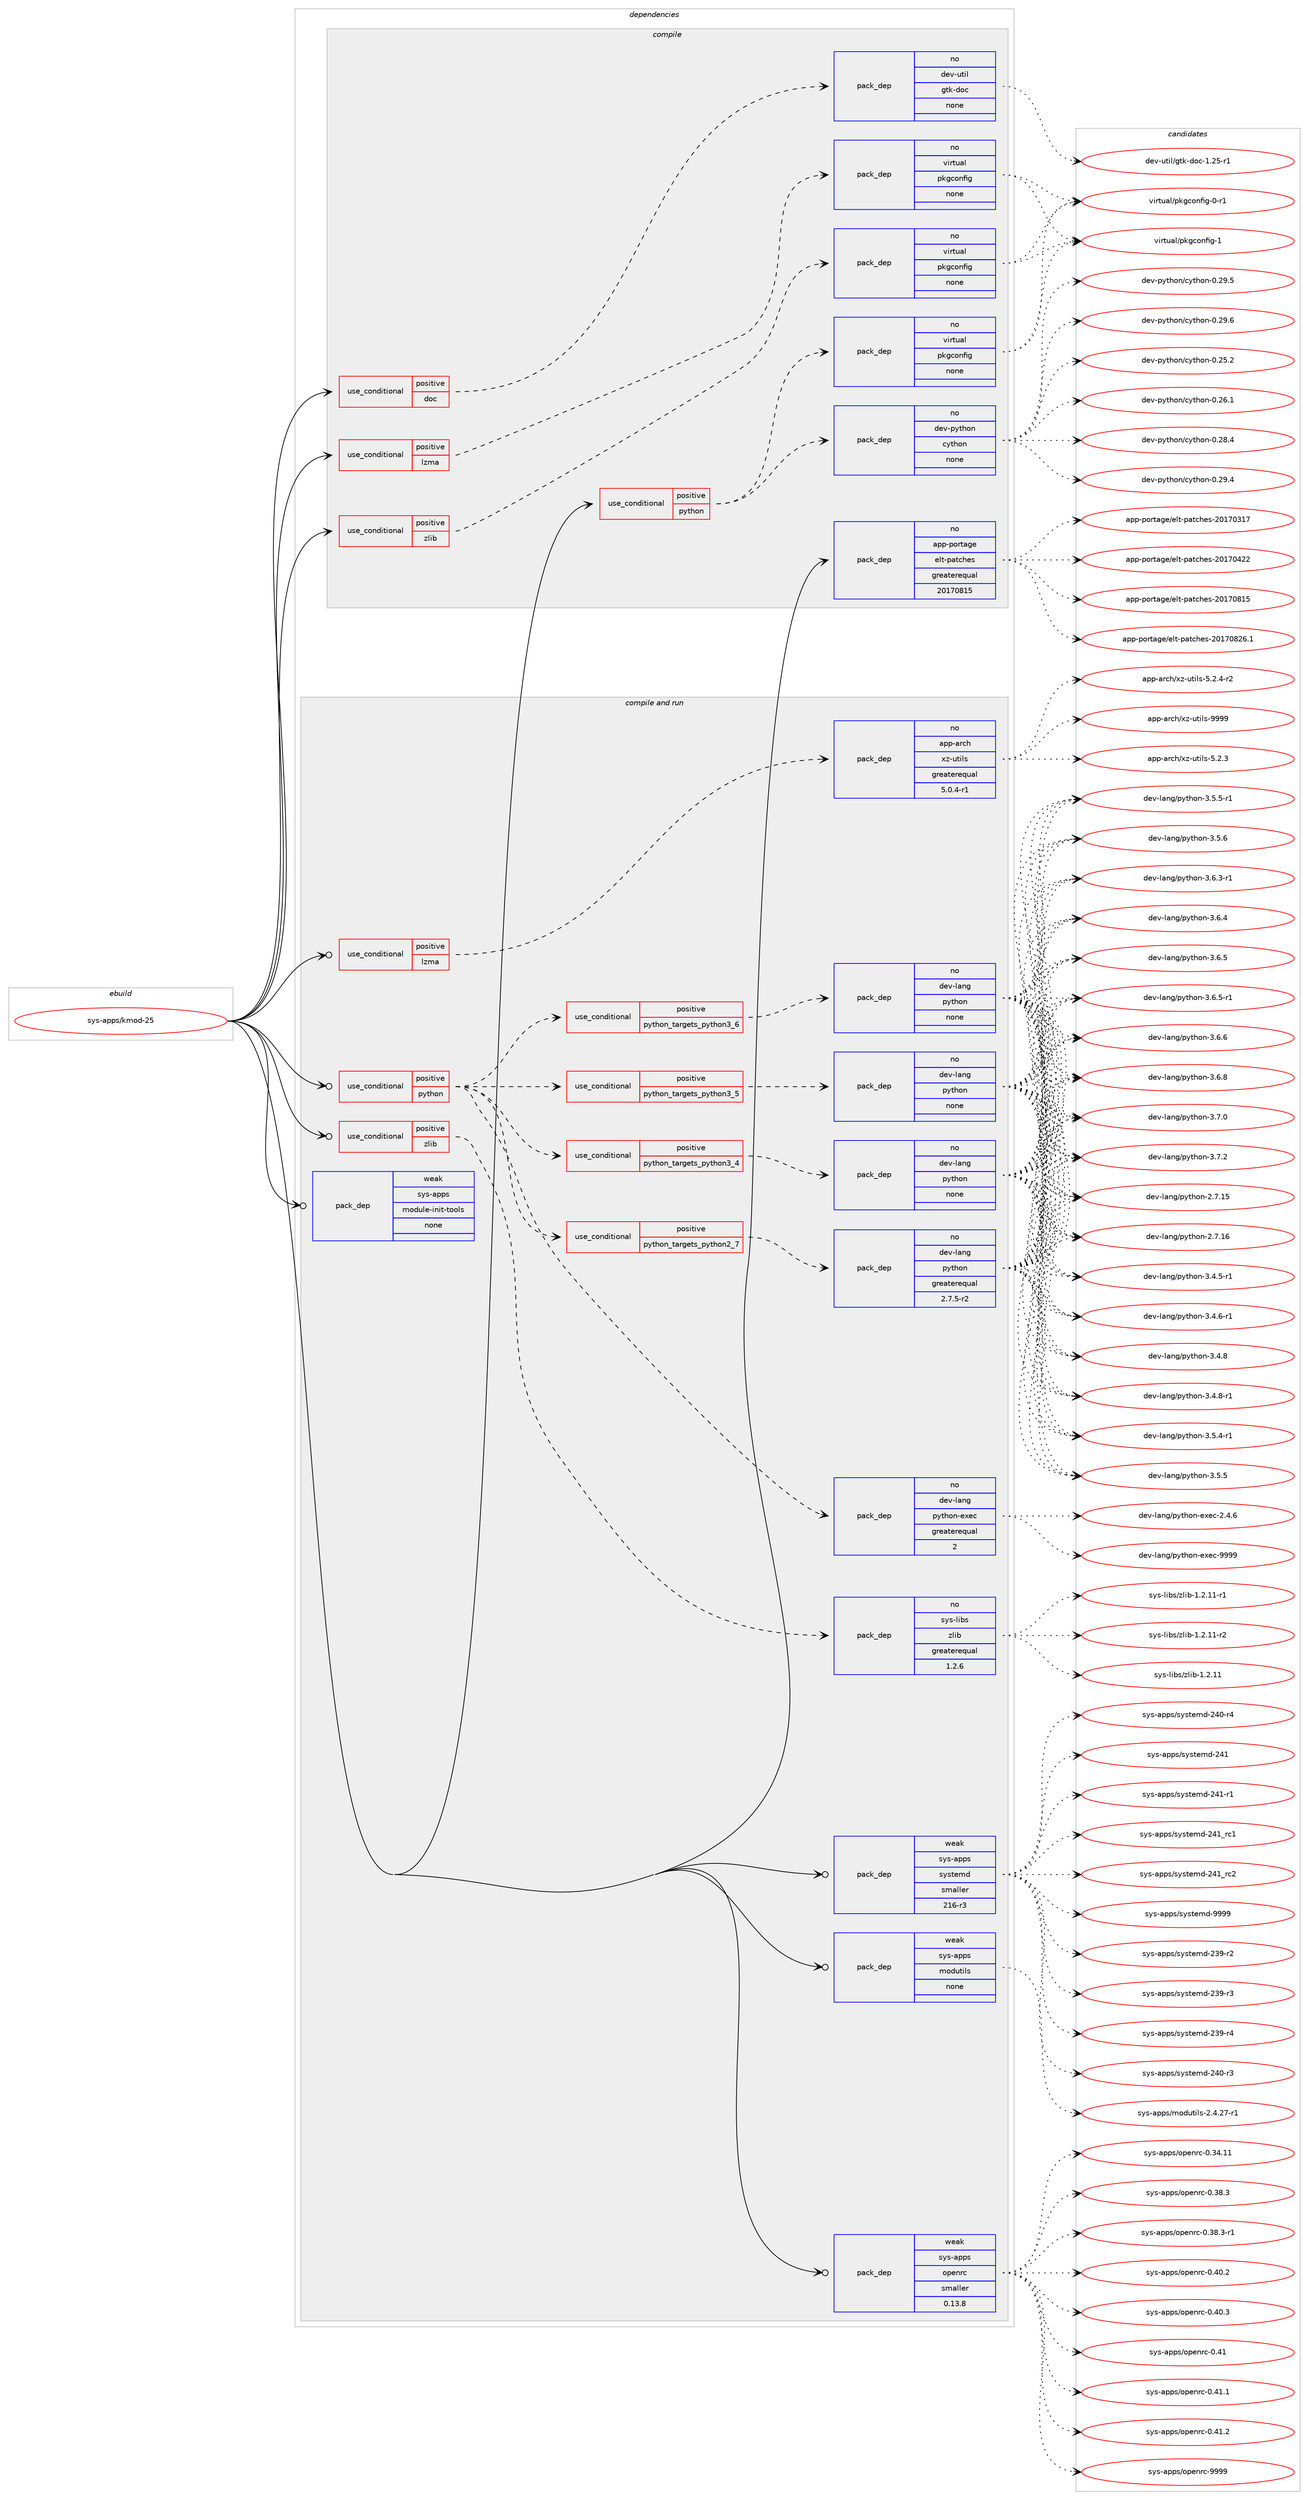 digraph prolog {

# *************
# Graph options
# *************

newrank=true;
concentrate=true;
compound=true;
graph [rankdir=LR,fontname=Helvetica,fontsize=10,ranksep=1.5];#, ranksep=2.5, nodesep=0.2];
edge  [arrowhead=vee];
node  [fontname=Helvetica,fontsize=10];

# **********
# The ebuild
# **********

subgraph cluster_leftcol {
color=gray;
rank=same;
label=<<i>ebuild</i>>;
id [label="sys-apps/kmod-25", color=red, width=4, href="../sys-apps/kmod-25.svg"];
}

# ****************
# The dependencies
# ****************

subgraph cluster_midcol {
color=gray;
label=<<i>dependencies</i>>;
subgraph cluster_compile {
fillcolor="#eeeeee";
style=filled;
label=<<i>compile</i>>;
subgraph cond456394 {
dependency1712089 [label=<<TABLE BORDER="0" CELLBORDER="1" CELLSPACING="0" CELLPADDING="4"><TR><TD ROWSPAN="3" CELLPADDING="10">use_conditional</TD></TR><TR><TD>positive</TD></TR><TR><TD>doc</TD></TR></TABLE>>, shape=none, color=red];
subgraph pack1227702 {
dependency1712090 [label=<<TABLE BORDER="0" CELLBORDER="1" CELLSPACING="0" CELLPADDING="4" WIDTH="220"><TR><TD ROWSPAN="6" CELLPADDING="30">pack_dep</TD></TR><TR><TD WIDTH="110">no</TD></TR><TR><TD>dev-util</TD></TR><TR><TD>gtk-doc</TD></TR><TR><TD>none</TD></TR><TR><TD></TD></TR></TABLE>>, shape=none, color=blue];
}
dependency1712089:e -> dependency1712090:w [weight=20,style="dashed",arrowhead="vee"];
}
id:e -> dependency1712089:w [weight=20,style="solid",arrowhead="vee"];
subgraph cond456395 {
dependency1712091 [label=<<TABLE BORDER="0" CELLBORDER="1" CELLSPACING="0" CELLPADDING="4"><TR><TD ROWSPAN="3" CELLPADDING="10">use_conditional</TD></TR><TR><TD>positive</TD></TR><TR><TD>lzma</TD></TR></TABLE>>, shape=none, color=red];
subgraph pack1227703 {
dependency1712092 [label=<<TABLE BORDER="0" CELLBORDER="1" CELLSPACING="0" CELLPADDING="4" WIDTH="220"><TR><TD ROWSPAN="6" CELLPADDING="30">pack_dep</TD></TR><TR><TD WIDTH="110">no</TD></TR><TR><TD>virtual</TD></TR><TR><TD>pkgconfig</TD></TR><TR><TD>none</TD></TR><TR><TD></TD></TR></TABLE>>, shape=none, color=blue];
}
dependency1712091:e -> dependency1712092:w [weight=20,style="dashed",arrowhead="vee"];
}
id:e -> dependency1712091:w [weight=20,style="solid",arrowhead="vee"];
subgraph cond456396 {
dependency1712093 [label=<<TABLE BORDER="0" CELLBORDER="1" CELLSPACING="0" CELLPADDING="4"><TR><TD ROWSPAN="3" CELLPADDING="10">use_conditional</TD></TR><TR><TD>positive</TD></TR><TR><TD>python</TD></TR></TABLE>>, shape=none, color=red];
subgraph pack1227704 {
dependency1712094 [label=<<TABLE BORDER="0" CELLBORDER="1" CELLSPACING="0" CELLPADDING="4" WIDTH="220"><TR><TD ROWSPAN="6" CELLPADDING="30">pack_dep</TD></TR><TR><TD WIDTH="110">no</TD></TR><TR><TD>dev-python</TD></TR><TR><TD>cython</TD></TR><TR><TD>none</TD></TR><TR><TD></TD></TR></TABLE>>, shape=none, color=blue];
}
dependency1712093:e -> dependency1712094:w [weight=20,style="dashed",arrowhead="vee"];
subgraph pack1227705 {
dependency1712095 [label=<<TABLE BORDER="0" CELLBORDER="1" CELLSPACING="0" CELLPADDING="4" WIDTH="220"><TR><TD ROWSPAN="6" CELLPADDING="30">pack_dep</TD></TR><TR><TD WIDTH="110">no</TD></TR><TR><TD>virtual</TD></TR><TR><TD>pkgconfig</TD></TR><TR><TD>none</TD></TR><TR><TD></TD></TR></TABLE>>, shape=none, color=blue];
}
dependency1712093:e -> dependency1712095:w [weight=20,style="dashed",arrowhead="vee"];
}
id:e -> dependency1712093:w [weight=20,style="solid",arrowhead="vee"];
subgraph cond456397 {
dependency1712096 [label=<<TABLE BORDER="0" CELLBORDER="1" CELLSPACING="0" CELLPADDING="4"><TR><TD ROWSPAN="3" CELLPADDING="10">use_conditional</TD></TR><TR><TD>positive</TD></TR><TR><TD>zlib</TD></TR></TABLE>>, shape=none, color=red];
subgraph pack1227706 {
dependency1712097 [label=<<TABLE BORDER="0" CELLBORDER="1" CELLSPACING="0" CELLPADDING="4" WIDTH="220"><TR><TD ROWSPAN="6" CELLPADDING="30">pack_dep</TD></TR><TR><TD WIDTH="110">no</TD></TR><TR><TD>virtual</TD></TR><TR><TD>pkgconfig</TD></TR><TR><TD>none</TD></TR><TR><TD></TD></TR></TABLE>>, shape=none, color=blue];
}
dependency1712096:e -> dependency1712097:w [weight=20,style="dashed",arrowhead="vee"];
}
id:e -> dependency1712096:w [weight=20,style="solid",arrowhead="vee"];
subgraph pack1227707 {
dependency1712098 [label=<<TABLE BORDER="0" CELLBORDER="1" CELLSPACING="0" CELLPADDING="4" WIDTH="220"><TR><TD ROWSPAN="6" CELLPADDING="30">pack_dep</TD></TR><TR><TD WIDTH="110">no</TD></TR><TR><TD>app-portage</TD></TR><TR><TD>elt-patches</TD></TR><TR><TD>greaterequal</TD></TR><TR><TD>20170815</TD></TR></TABLE>>, shape=none, color=blue];
}
id:e -> dependency1712098:w [weight=20,style="solid",arrowhead="vee"];
}
subgraph cluster_compileandrun {
fillcolor="#eeeeee";
style=filled;
label=<<i>compile and run</i>>;
subgraph cond456398 {
dependency1712099 [label=<<TABLE BORDER="0" CELLBORDER="1" CELLSPACING="0" CELLPADDING="4"><TR><TD ROWSPAN="3" CELLPADDING="10">use_conditional</TD></TR><TR><TD>positive</TD></TR><TR><TD>lzma</TD></TR></TABLE>>, shape=none, color=red];
subgraph pack1227708 {
dependency1712100 [label=<<TABLE BORDER="0" CELLBORDER="1" CELLSPACING="0" CELLPADDING="4" WIDTH="220"><TR><TD ROWSPAN="6" CELLPADDING="30">pack_dep</TD></TR><TR><TD WIDTH="110">no</TD></TR><TR><TD>app-arch</TD></TR><TR><TD>xz-utils</TD></TR><TR><TD>greaterequal</TD></TR><TR><TD>5.0.4-r1</TD></TR></TABLE>>, shape=none, color=blue];
}
dependency1712099:e -> dependency1712100:w [weight=20,style="dashed",arrowhead="vee"];
}
id:e -> dependency1712099:w [weight=20,style="solid",arrowhead="odotvee"];
subgraph cond456399 {
dependency1712101 [label=<<TABLE BORDER="0" CELLBORDER="1" CELLSPACING="0" CELLPADDING="4"><TR><TD ROWSPAN="3" CELLPADDING="10">use_conditional</TD></TR><TR><TD>positive</TD></TR><TR><TD>python</TD></TR></TABLE>>, shape=none, color=red];
subgraph cond456400 {
dependency1712102 [label=<<TABLE BORDER="0" CELLBORDER="1" CELLSPACING="0" CELLPADDING="4"><TR><TD ROWSPAN="3" CELLPADDING="10">use_conditional</TD></TR><TR><TD>positive</TD></TR><TR><TD>python_targets_python2_7</TD></TR></TABLE>>, shape=none, color=red];
subgraph pack1227709 {
dependency1712103 [label=<<TABLE BORDER="0" CELLBORDER="1" CELLSPACING="0" CELLPADDING="4" WIDTH="220"><TR><TD ROWSPAN="6" CELLPADDING="30">pack_dep</TD></TR><TR><TD WIDTH="110">no</TD></TR><TR><TD>dev-lang</TD></TR><TR><TD>python</TD></TR><TR><TD>greaterequal</TD></TR><TR><TD>2.7.5-r2</TD></TR></TABLE>>, shape=none, color=blue];
}
dependency1712102:e -> dependency1712103:w [weight=20,style="dashed",arrowhead="vee"];
}
dependency1712101:e -> dependency1712102:w [weight=20,style="dashed",arrowhead="vee"];
subgraph cond456401 {
dependency1712104 [label=<<TABLE BORDER="0" CELLBORDER="1" CELLSPACING="0" CELLPADDING="4"><TR><TD ROWSPAN="3" CELLPADDING="10">use_conditional</TD></TR><TR><TD>positive</TD></TR><TR><TD>python_targets_python3_4</TD></TR></TABLE>>, shape=none, color=red];
subgraph pack1227710 {
dependency1712105 [label=<<TABLE BORDER="0" CELLBORDER="1" CELLSPACING="0" CELLPADDING="4" WIDTH="220"><TR><TD ROWSPAN="6" CELLPADDING="30">pack_dep</TD></TR><TR><TD WIDTH="110">no</TD></TR><TR><TD>dev-lang</TD></TR><TR><TD>python</TD></TR><TR><TD>none</TD></TR><TR><TD></TD></TR></TABLE>>, shape=none, color=blue];
}
dependency1712104:e -> dependency1712105:w [weight=20,style="dashed",arrowhead="vee"];
}
dependency1712101:e -> dependency1712104:w [weight=20,style="dashed",arrowhead="vee"];
subgraph cond456402 {
dependency1712106 [label=<<TABLE BORDER="0" CELLBORDER="1" CELLSPACING="0" CELLPADDING="4"><TR><TD ROWSPAN="3" CELLPADDING="10">use_conditional</TD></TR><TR><TD>positive</TD></TR><TR><TD>python_targets_python3_5</TD></TR></TABLE>>, shape=none, color=red];
subgraph pack1227711 {
dependency1712107 [label=<<TABLE BORDER="0" CELLBORDER="1" CELLSPACING="0" CELLPADDING="4" WIDTH="220"><TR><TD ROWSPAN="6" CELLPADDING="30">pack_dep</TD></TR><TR><TD WIDTH="110">no</TD></TR><TR><TD>dev-lang</TD></TR><TR><TD>python</TD></TR><TR><TD>none</TD></TR><TR><TD></TD></TR></TABLE>>, shape=none, color=blue];
}
dependency1712106:e -> dependency1712107:w [weight=20,style="dashed",arrowhead="vee"];
}
dependency1712101:e -> dependency1712106:w [weight=20,style="dashed",arrowhead="vee"];
subgraph cond456403 {
dependency1712108 [label=<<TABLE BORDER="0" CELLBORDER="1" CELLSPACING="0" CELLPADDING="4"><TR><TD ROWSPAN="3" CELLPADDING="10">use_conditional</TD></TR><TR><TD>positive</TD></TR><TR><TD>python_targets_python3_6</TD></TR></TABLE>>, shape=none, color=red];
subgraph pack1227712 {
dependency1712109 [label=<<TABLE BORDER="0" CELLBORDER="1" CELLSPACING="0" CELLPADDING="4" WIDTH="220"><TR><TD ROWSPAN="6" CELLPADDING="30">pack_dep</TD></TR><TR><TD WIDTH="110">no</TD></TR><TR><TD>dev-lang</TD></TR><TR><TD>python</TD></TR><TR><TD>none</TD></TR><TR><TD></TD></TR></TABLE>>, shape=none, color=blue];
}
dependency1712108:e -> dependency1712109:w [weight=20,style="dashed",arrowhead="vee"];
}
dependency1712101:e -> dependency1712108:w [weight=20,style="dashed",arrowhead="vee"];
subgraph pack1227713 {
dependency1712110 [label=<<TABLE BORDER="0" CELLBORDER="1" CELLSPACING="0" CELLPADDING="4" WIDTH="220"><TR><TD ROWSPAN="6" CELLPADDING="30">pack_dep</TD></TR><TR><TD WIDTH="110">no</TD></TR><TR><TD>dev-lang</TD></TR><TR><TD>python-exec</TD></TR><TR><TD>greaterequal</TD></TR><TR><TD>2</TD></TR></TABLE>>, shape=none, color=blue];
}
dependency1712101:e -> dependency1712110:w [weight=20,style="dashed",arrowhead="vee"];
}
id:e -> dependency1712101:w [weight=20,style="solid",arrowhead="odotvee"];
subgraph cond456404 {
dependency1712111 [label=<<TABLE BORDER="0" CELLBORDER="1" CELLSPACING="0" CELLPADDING="4"><TR><TD ROWSPAN="3" CELLPADDING="10">use_conditional</TD></TR><TR><TD>positive</TD></TR><TR><TD>zlib</TD></TR></TABLE>>, shape=none, color=red];
subgraph pack1227714 {
dependency1712112 [label=<<TABLE BORDER="0" CELLBORDER="1" CELLSPACING="0" CELLPADDING="4" WIDTH="220"><TR><TD ROWSPAN="6" CELLPADDING="30">pack_dep</TD></TR><TR><TD WIDTH="110">no</TD></TR><TR><TD>sys-libs</TD></TR><TR><TD>zlib</TD></TR><TR><TD>greaterequal</TD></TR><TR><TD>1.2.6</TD></TR></TABLE>>, shape=none, color=blue];
}
dependency1712111:e -> dependency1712112:w [weight=20,style="dashed",arrowhead="vee"];
}
id:e -> dependency1712111:w [weight=20,style="solid",arrowhead="odotvee"];
subgraph pack1227715 {
dependency1712113 [label=<<TABLE BORDER="0" CELLBORDER="1" CELLSPACING="0" CELLPADDING="4" WIDTH="220"><TR><TD ROWSPAN="6" CELLPADDING="30">pack_dep</TD></TR><TR><TD WIDTH="110">weak</TD></TR><TR><TD>sys-apps</TD></TR><TR><TD>module-init-tools</TD></TR><TR><TD>none</TD></TR><TR><TD></TD></TR></TABLE>>, shape=none, color=blue];
}
id:e -> dependency1712113:w [weight=20,style="solid",arrowhead="odotvee"];
subgraph pack1227716 {
dependency1712114 [label=<<TABLE BORDER="0" CELLBORDER="1" CELLSPACING="0" CELLPADDING="4" WIDTH="220"><TR><TD ROWSPAN="6" CELLPADDING="30">pack_dep</TD></TR><TR><TD WIDTH="110">weak</TD></TR><TR><TD>sys-apps</TD></TR><TR><TD>modutils</TD></TR><TR><TD>none</TD></TR><TR><TD></TD></TR></TABLE>>, shape=none, color=blue];
}
id:e -> dependency1712114:w [weight=20,style="solid",arrowhead="odotvee"];
subgraph pack1227717 {
dependency1712115 [label=<<TABLE BORDER="0" CELLBORDER="1" CELLSPACING="0" CELLPADDING="4" WIDTH="220"><TR><TD ROWSPAN="6" CELLPADDING="30">pack_dep</TD></TR><TR><TD WIDTH="110">weak</TD></TR><TR><TD>sys-apps</TD></TR><TR><TD>openrc</TD></TR><TR><TD>smaller</TD></TR><TR><TD>0.13.8</TD></TR></TABLE>>, shape=none, color=blue];
}
id:e -> dependency1712115:w [weight=20,style="solid",arrowhead="odotvee"];
subgraph pack1227718 {
dependency1712116 [label=<<TABLE BORDER="0" CELLBORDER="1" CELLSPACING="0" CELLPADDING="4" WIDTH="220"><TR><TD ROWSPAN="6" CELLPADDING="30">pack_dep</TD></TR><TR><TD WIDTH="110">weak</TD></TR><TR><TD>sys-apps</TD></TR><TR><TD>systemd</TD></TR><TR><TD>smaller</TD></TR><TR><TD>216-r3</TD></TR></TABLE>>, shape=none, color=blue];
}
id:e -> dependency1712116:w [weight=20,style="solid",arrowhead="odotvee"];
}
subgraph cluster_run {
fillcolor="#eeeeee";
style=filled;
label=<<i>run</i>>;
}
}

# **************
# The candidates
# **************

subgraph cluster_choices {
rank=same;
color=gray;
label=<<i>candidates</i>>;

subgraph choice1227702 {
color=black;
nodesep=1;
choice1001011184511711610510847103116107451001119945494650534511449 [label="dev-util/gtk-doc-1.25-r1", color=red, width=4,href="../dev-util/gtk-doc-1.25-r1.svg"];
dependency1712090:e -> choice1001011184511711610510847103116107451001119945494650534511449:w [style=dotted,weight="100"];
}
subgraph choice1227703 {
color=black;
nodesep=1;
choice11810511411611797108471121071039911111010210510345484511449 [label="virtual/pkgconfig-0-r1", color=red, width=4,href="../virtual/pkgconfig-0-r1.svg"];
choice1181051141161179710847112107103991111101021051034549 [label="virtual/pkgconfig-1", color=red, width=4,href="../virtual/pkgconfig-1.svg"];
dependency1712092:e -> choice11810511411611797108471121071039911111010210510345484511449:w [style=dotted,weight="100"];
dependency1712092:e -> choice1181051141161179710847112107103991111101021051034549:w [style=dotted,weight="100"];
}
subgraph choice1227704 {
color=black;
nodesep=1;
choice10010111845112121116104111110479912111610411111045484650534650 [label="dev-python/cython-0.25.2", color=red, width=4,href="../dev-python/cython-0.25.2.svg"];
choice10010111845112121116104111110479912111610411111045484650544649 [label="dev-python/cython-0.26.1", color=red, width=4,href="../dev-python/cython-0.26.1.svg"];
choice10010111845112121116104111110479912111610411111045484650564652 [label="dev-python/cython-0.28.4", color=red, width=4,href="../dev-python/cython-0.28.4.svg"];
choice10010111845112121116104111110479912111610411111045484650574652 [label="dev-python/cython-0.29.4", color=red, width=4,href="../dev-python/cython-0.29.4.svg"];
choice10010111845112121116104111110479912111610411111045484650574653 [label="dev-python/cython-0.29.5", color=red, width=4,href="../dev-python/cython-0.29.5.svg"];
choice10010111845112121116104111110479912111610411111045484650574654 [label="dev-python/cython-0.29.6", color=red, width=4,href="../dev-python/cython-0.29.6.svg"];
dependency1712094:e -> choice10010111845112121116104111110479912111610411111045484650534650:w [style=dotted,weight="100"];
dependency1712094:e -> choice10010111845112121116104111110479912111610411111045484650544649:w [style=dotted,weight="100"];
dependency1712094:e -> choice10010111845112121116104111110479912111610411111045484650564652:w [style=dotted,weight="100"];
dependency1712094:e -> choice10010111845112121116104111110479912111610411111045484650574652:w [style=dotted,weight="100"];
dependency1712094:e -> choice10010111845112121116104111110479912111610411111045484650574653:w [style=dotted,weight="100"];
dependency1712094:e -> choice10010111845112121116104111110479912111610411111045484650574654:w [style=dotted,weight="100"];
}
subgraph choice1227705 {
color=black;
nodesep=1;
choice11810511411611797108471121071039911111010210510345484511449 [label="virtual/pkgconfig-0-r1", color=red, width=4,href="../virtual/pkgconfig-0-r1.svg"];
choice1181051141161179710847112107103991111101021051034549 [label="virtual/pkgconfig-1", color=red, width=4,href="../virtual/pkgconfig-1.svg"];
dependency1712095:e -> choice11810511411611797108471121071039911111010210510345484511449:w [style=dotted,weight="100"];
dependency1712095:e -> choice1181051141161179710847112107103991111101021051034549:w [style=dotted,weight="100"];
}
subgraph choice1227706 {
color=black;
nodesep=1;
choice11810511411611797108471121071039911111010210510345484511449 [label="virtual/pkgconfig-0-r1", color=red, width=4,href="../virtual/pkgconfig-0-r1.svg"];
choice1181051141161179710847112107103991111101021051034549 [label="virtual/pkgconfig-1", color=red, width=4,href="../virtual/pkgconfig-1.svg"];
dependency1712097:e -> choice11810511411611797108471121071039911111010210510345484511449:w [style=dotted,weight="100"];
dependency1712097:e -> choice1181051141161179710847112107103991111101021051034549:w [style=dotted,weight="100"];
}
subgraph choice1227707 {
color=black;
nodesep=1;
choice97112112451121111141169710310147101108116451129711699104101115455048495548514955 [label="app-portage/elt-patches-20170317", color=red, width=4,href="../app-portage/elt-patches-20170317.svg"];
choice97112112451121111141169710310147101108116451129711699104101115455048495548525050 [label="app-portage/elt-patches-20170422", color=red, width=4,href="../app-portage/elt-patches-20170422.svg"];
choice97112112451121111141169710310147101108116451129711699104101115455048495548564953 [label="app-portage/elt-patches-20170815", color=red, width=4,href="../app-portage/elt-patches-20170815.svg"];
choice971121124511211111411697103101471011081164511297116991041011154550484955485650544649 [label="app-portage/elt-patches-20170826.1", color=red, width=4,href="../app-portage/elt-patches-20170826.1.svg"];
dependency1712098:e -> choice97112112451121111141169710310147101108116451129711699104101115455048495548514955:w [style=dotted,weight="100"];
dependency1712098:e -> choice97112112451121111141169710310147101108116451129711699104101115455048495548525050:w [style=dotted,weight="100"];
dependency1712098:e -> choice97112112451121111141169710310147101108116451129711699104101115455048495548564953:w [style=dotted,weight="100"];
dependency1712098:e -> choice971121124511211111411697103101471011081164511297116991041011154550484955485650544649:w [style=dotted,weight="100"];
}
subgraph choice1227708 {
color=black;
nodesep=1;
choice971121124597114991044712012245117116105108115455346504651 [label="app-arch/xz-utils-5.2.3", color=red, width=4,href="../app-arch/xz-utils-5.2.3.svg"];
choice9711211245971149910447120122451171161051081154553465046524511450 [label="app-arch/xz-utils-5.2.4-r2", color=red, width=4,href="../app-arch/xz-utils-5.2.4-r2.svg"];
choice9711211245971149910447120122451171161051081154557575757 [label="app-arch/xz-utils-9999", color=red, width=4,href="../app-arch/xz-utils-9999.svg"];
dependency1712100:e -> choice971121124597114991044712012245117116105108115455346504651:w [style=dotted,weight="100"];
dependency1712100:e -> choice9711211245971149910447120122451171161051081154553465046524511450:w [style=dotted,weight="100"];
dependency1712100:e -> choice9711211245971149910447120122451171161051081154557575757:w [style=dotted,weight="100"];
}
subgraph choice1227709 {
color=black;
nodesep=1;
choice10010111845108971101034711212111610411111045504655464953 [label="dev-lang/python-2.7.15", color=red, width=4,href="../dev-lang/python-2.7.15.svg"];
choice10010111845108971101034711212111610411111045504655464954 [label="dev-lang/python-2.7.16", color=red, width=4,href="../dev-lang/python-2.7.16.svg"];
choice1001011184510897110103471121211161041111104551465246534511449 [label="dev-lang/python-3.4.5-r1", color=red, width=4,href="../dev-lang/python-3.4.5-r1.svg"];
choice1001011184510897110103471121211161041111104551465246544511449 [label="dev-lang/python-3.4.6-r1", color=red, width=4,href="../dev-lang/python-3.4.6-r1.svg"];
choice100101118451089711010347112121116104111110455146524656 [label="dev-lang/python-3.4.8", color=red, width=4,href="../dev-lang/python-3.4.8.svg"];
choice1001011184510897110103471121211161041111104551465246564511449 [label="dev-lang/python-3.4.8-r1", color=red, width=4,href="../dev-lang/python-3.4.8-r1.svg"];
choice1001011184510897110103471121211161041111104551465346524511449 [label="dev-lang/python-3.5.4-r1", color=red, width=4,href="../dev-lang/python-3.5.4-r1.svg"];
choice100101118451089711010347112121116104111110455146534653 [label="dev-lang/python-3.5.5", color=red, width=4,href="../dev-lang/python-3.5.5.svg"];
choice1001011184510897110103471121211161041111104551465346534511449 [label="dev-lang/python-3.5.5-r1", color=red, width=4,href="../dev-lang/python-3.5.5-r1.svg"];
choice100101118451089711010347112121116104111110455146534654 [label="dev-lang/python-3.5.6", color=red, width=4,href="../dev-lang/python-3.5.6.svg"];
choice1001011184510897110103471121211161041111104551465446514511449 [label="dev-lang/python-3.6.3-r1", color=red, width=4,href="../dev-lang/python-3.6.3-r1.svg"];
choice100101118451089711010347112121116104111110455146544652 [label="dev-lang/python-3.6.4", color=red, width=4,href="../dev-lang/python-3.6.4.svg"];
choice100101118451089711010347112121116104111110455146544653 [label="dev-lang/python-3.6.5", color=red, width=4,href="../dev-lang/python-3.6.5.svg"];
choice1001011184510897110103471121211161041111104551465446534511449 [label="dev-lang/python-3.6.5-r1", color=red, width=4,href="../dev-lang/python-3.6.5-r1.svg"];
choice100101118451089711010347112121116104111110455146544654 [label="dev-lang/python-3.6.6", color=red, width=4,href="../dev-lang/python-3.6.6.svg"];
choice100101118451089711010347112121116104111110455146544656 [label="dev-lang/python-3.6.8", color=red, width=4,href="../dev-lang/python-3.6.8.svg"];
choice100101118451089711010347112121116104111110455146554648 [label="dev-lang/python-3.7.0", color=red, width=4,href="../dev-lang/python-3.7.0.svg"];
choice100101118451089711010347112121116104111110455146554650 [label="dev-lang/python-3.7.2", color=red, width=4,href="../dev-lang/python-3.7.2.svg"];
dependency1712103:e -> choice10010111845108971101034711212111610411111045504655464953:w [style=dotted,weight="100"];
dependency1712103:e -> choice10010111845108971101034711212111610411111045504655464954:w [style=dotted,weight="100"];
dependency1712103:e -> choice1001011184510897110103471121211161041111104551465246534511449:w [style=dotted,weight="100"];
dependency1712103:e -> choice1001011184510897110103471121211161041111104551465246544511449:w [style=dotted,weight="100"];
dependency1712103:e -> choice100101118451089711010347112121116104111110455146524656:w [style=dotted,weight="100"];
dependency1712103:e -> choice1001011184510897110103471121211161041111104551465246564511449:w [style=dotted,weight="100"];
dependency1712103:e -> choice1001011184510897110103471121211161041111104551465346524511449:w [style=dotted,weight="100"];
dependency1712103:e -> choice100101118451089711010347112121116104111110455146534653:w [style=dotted,weight="100"];
dependency1712103:e -> choice1001011184510897110103471121211161041111104551465346534511449:w [style=dotted,weight="100"];
dependency1712103:e -> choice100101118451089711010347112121116104111110455146534654:w [style=dotted,weight="100"];
dependency1712103:e -> choice1001011184510897110103471121211161041111104551465446514511449:w [style=dotted,weight="100"];
dependency1712103:e -> choice100101118451089711010347112121116104111110455146544652:w [style=dotted,weight="100"];
dependency1712103:e -> choice100101118451089711010347112121116104111110455146544653:w [style=dotted,weight="100"];
dependency1712103:e -> choice1001011184510897110103471121211161041111104551465446534511449:w [style=dotted,weight="100"];
dependency1712103:e -> choice100101118451089711010347112121116104111110455146544654:w [style=dotted,weight="100"];
dependency1712103:e -> choice100101118451089711010347112121116104111110455146544656:w [style=dotted,weight="100"];
dependency1712103:e -> choice100101118451089711010347112121116104111110455146554648:w [style=dotted,weight="100"];
dependency1712103:e -> choice100101118451089711010347112121116104111110455146554650:w [style=dotted,weight="100"];
}
subgraph choice1227710 {
color=black;
nodesep=1;
choice10010111845108971101034711212111610411111045504655464953 [label="dev-lang/python-2.7.15", color=red, width=4,href="../dev-lang/python-2.7.15.svg"];
choice10010111845108971101034711212111610411111045504655464954 [label="dev-lang/python-2.7.16", color=red, width=4,href="../dev-lang/python-2.7.16.svg"];
choice1001011184510897110103471121211161041111104551465246534511449 [label="dev-lang/python-3.4.5-r1", color=red, width=4,href="../dev-lang/python-3.4.5-r1.svg"];
choice1001011184510897110103471121211161041111104551465246544511449 [label="dev-lang/python-3.4.6-r1", color=red, width=4,href="../dev-lang/python-3.4.6-r1.svg"];
choice100101118451089711010347112121116104111110455146524656 [label="dev-lang/python-3.4.8", color=red, width=4,href="../dev-lang/python-3.4.8.svg"];
choice1001011184510897110103471121211161041111104551465246564511449 [label="dev-lang/python-3.4.8-r1", color=red, width=4,href="../dev-lang/python-3.4.8-r1.svg"];
choice1001011184510897110103471121211161041111104551465346524511449 [label="dev-lang/python-3.5.4-r1", color=red, width=4,href="../dev-lang/python-3.5.4-r1.svg"];
choice100101118451089711010347112121116104111110455146534653 [label="dev-lang/python-3.5.5", color=red, width=4,href="../dev-lang/python-3.5.5.svg"];
choice1001011184510897110103471121211161041111104551465346534511449 [label="dev-lang/python-3.5.5-r1", color=red, width=4,href="../dev-lang/python-3.5.5-r1.svg"];
choice100101118451089711010347112121116104111110455146534654 [label="dev-lang/python-3.5.6", color=red, width=4,href="../dev-lang/python-3.5.6.svg"];
choice1001011184510897110103471121211161041111104551465446514511449 [label="dev-lang/python-3.6.3-r1", color=red, width=4,href="../dev-lang/python-3.6.3-r1.svg"];
choice100101118451089711010347112121116104111110455146544652 [label="dev-lang/python-3.6.4", color=red, width=4,href="../dev-lang/python-3.6.4.svg"];
choice100101118451089711010347112121116104111110455146544653 [label="dev-lang/python-3.6.5", color=red, width=4,href="../dev-lang/python-3.6.5.svg"];
choice1001011184510897110103471121211161041111104551465446534511449 [label="dev-lang/python-3.6.5-r1", color=red, width=4,href="../dev-lang/python-3.6.5-r1.svg"];
choice100101118451089711010347112121116104111110455146544654 [label="dev-lang/python-3.6.6", color=red, width=4,href="../dev-lang/python-3.6.6.svg"];
choice100101118451089711010347112121116104111110455146544656 [label="dev-lang/python-3.6.8", color=red, width=4,href="../dev-lang/python-3.6.8.svg"];
choice100101118451089711010347112121116104111110455146554648 [label="dev-lang/python-3.7.0", color=red, width=4,href="../dev-lang/python-3.7.0.svg"];
choice100101118451089711010347112121116104111110455146554650 [label="dev-lang/python-3.7.2", color=red, width=4,href="../dev-lang/python-3.7.2.svg"];
dependency1712105:e -> choice10010111845108971101034711212111610411111045504655464953:w [style=dotted,weight="100"];
dependency1712105:e -> choice10010111845108971101034711212111610411111045504655464954:w [style=dotted,weight="100"];
dependency1712105:e -> choice1001011184510897110103471121211161041111104551465246534511449:w [style=dotted,weight="100"];
dependency1712105:e -> choice1001011184510897110103471121211161041111104551465246544511449:w [style=dotted,weight="100"];
dependency1712105:e -> choice100101118451089711010347112121116104111110455146524656:w [style=dotted,weight="100"];
dependency1712105:e -> choice1001011184510897110103471121211161041111104551465246564511449:w [style=dotted,weight="100"];
dependency1712105:e -> choice1001011184510897110103471121211161041111104551465346524511449:w [style=dotted,weight="100"];
dependency1712105:e -> choice100101118451089711010347112121116104111110455146534653:w [style=dotted,weight="100"];
dependency1712105:e -> choice1001011184510897110103471121211161041111104551465346534511449:w [style=dotted,weight="100"];
dependency1712105:e -> choice100101118451089711010347112121116104111110455146534654:w [style=dotted,weight="100"];
dependency1712105:e -> choice1001011184510897110103471121211161041111104551465446514511449:w [style=dotted,weight="100"];
dependency1712105:e -> choice100101118451089711010347112121116104111110455146544652:w [style=dotted,weight="100"];
dependency1712105:e -> choice100101118451089711010347112121116104111110455146544653:w [style=dotted,weight="100"];
dependency1712105:e -> choice1001011184510897110103471121211161041111104551465446534511449:w [style=dotted,weight="100"];
dependency1712105:e -> choice100101118451089711010347112121116104111110455146544654:w [style=dotted,weight="100"];
dependency1712105:e -> choice100101118451089711010347112121116104111110455146544656:w [style=dotted,weight="100"];
dependency1712105:e -> choice100101118451089711010347112121116104111110455146554648:w [style=dotted,weight="100"];
dependency1712105:e -> choice100101118451089711010347112121116104111110455146554650:w [style=dotted,weight="100"];
}
subgraph choice1227711 {
color=black;
nodesep=1;
choice10010111845108971101034711212111610411111045504655464953 [label="dev-lang/python-2.7.15", color=red, width=4,href="../dev-lang/python-2.7.15.svg"];
choice10010111845108971101034711212111610411111045504655464954 [label="dev-lang/python-2.7.16", color=red, width=4,href="../dev-lang/python-2.7.16.svg"];
choice1001011184510897110103471121211161041111104551465246534511449 [label="dev-lang/python-3.4.5-r1", color=red, width=4,href="../dev-lang/python-3.4.5-r1.svg"];
choice1001011184510897110103471121211161041111104551465246544511449 [label="dev-lang/python-3.4.6-r1", color=red, width=4,href="../dev-lang/python-3.4.6-r1.svg"];
choice100101118451089711010347112121116104111110455146524656 [label="dev-lang/python-3.4.8", color=red, width=4,href="../dev-lang/python-3.4.8.svg"];
choice1001011184510897110103471121211161041111104551465246564511449 [label="dev-lang/python-3.4.8-r1", color=red, width=4,href="../dev-lang/python-3.4.8-r1.svg"];
choice1001011184510897110103471121211161041111104551465346524511449 [label="dev-lang/python-3.5.4-r1", color=red, width=4,href="../dev-lang/python-3.5.4-r1.svg"];
choice100101118451089711010347112121116104111110455146534653 [label="dev-lang/python-3.5.5", color=red, width=4,href="../dev-lang/python-3.5.5.svg"];
choice1001011184510897110103471121211161041111104551465346534511449 [label="dev-lang/python-3.5.5-r1", color=red, width=4,href="../dev-lang/python-3.5.5-r1.svg"];
choice100101118451089711010347112121116104111110455146534654 [label="dev-lang/python-3.5.6", color=red, width=4,href="../dev-lang/python-3.5.6.svg"];
choice1001011184510897110103471121211161041111104551465446514511449 [label="dev-lang/python-3.6.3-r1", color=red, width=4,href="../dev-lang/python-3.6.3-r1.svg"];
choice100101118451089711010347112121116104111110455146544652 [label="dev-lang/python-3.6.4", color=red, width=4,href="../dev-lang/python-3.6.4.svg"];
choice100101118451089711010347112121116104111110455146544653 [label="dev-lang/python-3.6.5", color=red, width=4,href="../dev-lang/python-3.6.5.svg"];
choice1001011184510897110103471121211161041111104551465446534511449 [label="dev-lang/python-3.6.5-r1", color=red, width=4,href="../dev-lang/python-3.6.5-r1.svg"];
choice100101118451089711010347112121116104111110455146544654 [label="dev-lang/python-3.6.6", color=red, width=4,href="../dev-lang/python-3.6.6.svg"];
choice100101118451089711010347112121116104111110455146544656 [label="dev-lang/python-3.6.8", color=red, width=4,href="../dev-lang/python-3.6.8.svg"];
choice100101118451089711010347112121116104111110455146554648 [label="dev-lang/python-3.7.0", color=red, width=4,href="../dev-lang/python-3.7.0.svg"];
choice100101118451089711010347112121116104111110455146554650 [label="dev-lang/python-3.7.2", color=red, width=4,href="../dev-lang/python-3.7.2.svg"];
dependency1712107:e -> choice10010111845108971101034711212111610411111045504655464953:w [style=dotted,weight="100"];
dependency1712107:e -> choice10010111845108971101034711212111610411111045504655464954:w [style=dotted,weight="100"];
dependency1712107:e -> choice1001011184510897110103471121211161041111104551465246534511449:w [style=dotted,weight="100"];
dependency1712107:e -> choice1001011184510897110103471121211161041111104551465246544511449:w [style=dotted,weight="100"];
dependency1712107:e -> choice100101118451089711010347112121116104111110455146524656:w [style=dotted,weight="100"];
dependency1712107:e -> choice1001011184510897110103471121211161041111104551465246564511449:w [style=dotted,weight="100"];
dependency1712107:e -> choice1001011184510897110103471121211161041111104551465346524511449:w [style=dotted,weight="100"];
dependency1712107:e -> choice100101118451089711010347112121116104111110455146534653:w [style=dotted,weight="100"];
dependency1712107:e -> choice1001011184510897110103471121211161041111104551465346534511449:w [style=dotted,weight="100"];
dependency1712107:e -> choice100101118451089711010347112121116104111110455146534654:w [style=dotted,weight="100"];
dependency1712107:e -> choice1001011184510897110103471121211161041111104551465446514511449:w [style=dotted,weight="100"];
dependency1712107:e -> choice100101118451089711010347112121116104111110455146544652:w [style=dotted,weight="100"];
dependency1712107:e -> choice100101118451089711010347112121116104111110455146544653:w [style=dotted,weight="100"];
dependency1712107:e -> choice1001011184510897110103471121211161041111104551465446534511449:w [style=dotted,weight="100"];
dependency1712107:e -> choice100101118451089711010347112121116104111110455146544654:w [style=dotted,weight="100"];
dependency1712107:e -> choice100101118451089711010347112121116104111110455146544656:w [style=dotted,weight="100"];
dependency1712107:e -> choice100101118451089711010347112121116104111110455146554648:w [style=dotted,weight="100"];
dependency1712107:e -> choice100101118451089711010347112121116104111110455146554650:w [style=dotted,weight="100"];
}
subgraph choice1227712 {
color=black;
nodesep=1;
choice10010111845108971101034711212111610411111045504655464953 [label="dev-lang/python-2.7.15", color=red, width=4,href="../dev-lang/python-2.7.15.svg"];
choice10010111845108971101034711212111610411111045504655464954 [label="dev-lang/python-2.7.16", color=red, width=4,href="../dev-lang/python-2.7.16.svg"];
choice1001011184510897110103471121211161041111104551465246534511449 [label="dev-lang/python-3.4.5-r1", color=red, width=4,href="../dev-lang/python-3.4.5-r1.svg"];
choice1001011184510897110103471121211161041111104551465246544511449 [label="dev-lang/python-3.4.6-r1", color=red, width=4,href="../dev-lang/python-3.4.6-r1.svg"];
choice100101118451089711010347112121116104111110455146524656 [label="dev-lang/python-3.4.8", color=red, width=4,href="../dev-lang/python-3.4.8.svg"];
choice1001011184510897110103471121211161041111104551465246564511449 [label="dev-lang/python-3.4.8-r1", color=red, width=4,href="../dev-lang/python-3.4.8-r1.svg"];
choice1001011184510897110103471121211161041111104551465346524511449 [label="dev-lang/python-3.5.4-r1", color=red, width=4,href="../dev-lang/python-3.5.4-r1.svg"];
choice100101118451089711010347112121116104111110455146534653 [label="dev-lang/python-3.5.5", color=red, width=4,href="../dev-lang/python-3.5.5.svg"];
choice1001011184510897110103471121211161041111104551465346534511449 [label="dev-lang/python-3.5.5-r1", color=red, width=4,href="../dev-lang/python-3.5.5-r1.svg"];
choice100101118451089711010347112121116104111110455146534654 [label="dev-lang/python-3.5.6", color=red, width=4,href="../dev-lang/python-3.5.6.svg"];
choice1001011184510897110103471121211161041111104551465446514511449 [label="dev-lang/python-3.6.3-r1", color=red, width=4,href="../dev-lang/python-3.6.3-r1.svg"];
choice100101118451089711010347112121116104111110455146544652 [label="dev-lang/python-3.6.4", color=red, width=4,href="../dev-lang/python-3.6.4.svg"];
choice100101118451089711010347112121116104111110455146544653 [label="dev-lang/python-3.6.5", color=red, width=4,href="../dev-lang/python-3.6.5.svg"];
choice1001011184510897110103471121211161041111104551465446534511449 [label="dev-lang/python-3.6.5-r1", color=red, width=4,href="../dev-lang/python-3.6.5-r1.svg"];
choice100101118451089711010347112121116104111110455146544654 [label="dev-lang/python-3.6.6", color=red, width=4,href="../dev-lang/python-3.6.6.svg"];
choice100101118451089711010347112121116104111110455146544656 [label="dev-lang/python-3.6.8", color=red, width=4,href="../dev-lang/python-3.6.8.svg"];
choice100101118451089711010347112121116104111110455146554648 [label="dev-lang/python-3.7.0", color=red, width=4,href="../dev-lang/python-3.7.0.svg"];
choice100101118451089711010347112121116104111110455146554650 [label="dev-lang/python-3.7.2", color=red, width=4,href="../dev-lang/python-3.7.2.svg"];
dependency1712109:e -> choice10010111845108971101034711212111610411111045504655464953:w [style=dotted,weight="100"];
dependency1712109:e -> choice10010111845108971101034711212111610411111045504655464954:w [style=dotted,weight="100"];
dependency1712109:e -> choice1001011184510897110103471121211161041111104551465246534511449:w [style=dotted,weight="100"];
dependency1712109:e -> choice1001011184510897110103471121211161041111104551465246544511449:w [style=dotted,weight="100"];
dependency1712109:e -> choice100101118451089711010347112121116104111110455146524656:w [style=dotted,weight="100"];
dependency1712109:e -> choice1001011184510897110103471121211161041111104551465246564511449:w [style=dotted,weight="100"];
dependency1712109:e -> choice1001011184510897110103471121211161041111104551465346524511449:w [style=dotted,weight="100"];
dependency1712109:e -> choice100101118451089711010347112121116104111110455146534653:w [style=dotted,weight="100"];
dependency1712109:e -> choice1001011184510897110103471121211161041111104551465346534511449:w [style=dotted,weight="100"];
dependency1712109:e -> choice100101118451089711010347112121116104111110455146534654:w [style=dotted,weight="100"];
dependency1712109:e -> choice1001011184510897110103471121211161041111104551465446514511449:w [style=dotted,weight="100"];
dependency1712109:e -> choice100101118451089711010347112121116104111110455146544652:w [style=dotted,weight="100"];
dependency1712109:e -> choice100101118451089711010347112121116104111110455146544653:w [style=dotted,weight="100"];
dependency1712109:e -> choice1001011184510897110103471121211161041111104551465446534511449:w [style=dotted,weight="100"];
dependency1712109:e -> choice100101118451089711010347112121116104111110455146544654:w [style=dotted,weight="100"];
dependency1712109:e -> choice100101118451089711010347112121116104111110455146544656:w [style=dotted,weight="100"];
dependency1712109:e -> choice100101118451089711010347112121116104111110455146554648:w [style=dotted,weight="100"];
dependency1712109:e -> choice100101118451089711010347112121116104111110455146554650:w [style=dotted,weight="100"];
}
subgraph choice1227713 {
color=black;
nodesep=1;
choice1001011184510897110103471121211161041111104510112010199455046524654 [label="dev-lang/python-exec-2.4.6", color=red, width=4,href="../dev-lang/python-exec-2.4.6.svg"];
choice10010111845108971101034711212111610411111045101120101994557575757 [label="dev-lang/python-exec-9999", color=red, width=4,href="../dev-lang/python-exec-9999.svg"];
dependency1712110:e -> choice1001011184510897110103471121211161041111104510112010199455046524654:w [style=dotted,weight="100"];
dependency1712110:e -> choice10010111845108971101034711212111610411111045101120101994557575757:w [style=dotted,weight="100"];
}
subgraph choice1227714 {
color=black;
nodesep=1;
choice1151211154510810598115471221081059845494650464949 [label="sys-libs/zlib-1.2.11", color=red, width=4,href="../sys-libs/zlib-1.2.11.svg"];
choice11512111545108105981154712210810598454946504649494511449 [label="sys-libs/zlib-1.2.11-r1", color=red, width=4,href="../sys-libs/zlib-1.2.11-r1.svg"];
choice11512111545108105981154712210810598454946504649494511450 [label="sys-libs/zlib-1.2.11-r2", color=red, width=4,href="../sys-libs/zlib-1.2.11-r2.svg"];
dependency1712112:e -> choice1151211154510810598115471221081059845494650464949:w [style=dotted,weight="100"];
dependency1712112:e -> choice11512111545108105981154712210810598454946504649494511449:w [style=dotted,weight="100"];
dependency1712112:e -> choice11512111545108105981154712210810598454946504649494511450:w [style=dotted,weight="100"];
}
subgraph choice1227715 {
color=black;
nodesep=1;
}
subgraph choice1227716 {
color=black;
nodesep=1;
choice115121115459711211211547109111100117116105108115455046524650554511449 [label="sys-apps/modutils-2.4.27-r1", color=red, width=4,href="../sys-apps/modutils-2.4.27-r1.svg"];
dependency1712114:e -> choice115121115459711211211547109111100117116105108115455046524650554511449:w [style=dotted,weight="100"];
}
subgraph choice1227717 {
color=black;
nodesep=1;
choice115121115459711211211547111112101110114994548465152464949 [label="sys-apps/openrc-0.34.11", color=red, width=4,href="../sys-apps/openrc-0.34.11.svg"];
choice1151211154597112112115471111121011101149945484651564651 [label="sys-apps/openrc-0.38.3", color=red, width=4,href="../sys-apps/openrc-0.38.3.svg"];
choice11512111545971121121154711111210111011499454846515646514511449 [label="sys-apps/openrc-0.38.3-r1", color=red, width=4,href="../sys-apps/openrc-0.38.3-r1.svg"];
choice1151211154597112112115471111121011101149945484652484650 [label="sys-apps/openrc-0.40.2", color=red, width=4,href="../sys-apps/openrc-0.40.2.svg"];
choice1151211154597112112115471111121011101149945484652484651 [label="sys-apps/openrc-0.40.3", color=red, width=4,href="../sys-apps/openrc-0.40.3.svg"];
choice115121115459711211211547111112101110114994548465249 [label="sys-apps/openrc-0.41", color=red, width=4,href="../sys-apps/openrc-0.41.svg"];
choice1151211154597112112115471111121011101149945484652494649 [label="sys-apps/openrc-0.41.1", color=red, width=4,href="../sys-apps/openrc-0.41.1.svg"];
choice1151211154597112112115471111121011101149945484652494650 [label="sys-apps/openrc-0.41.2", color=red, width=4,href="../sys-apps/openrc-0.41.2.svg"];
choice115121115459711211211547111112101110114994557575757 [label="sys-apps/openrc-9999", color=red, width=4,href="../sys-apps/openrc-9999.svg"];
dependency1712115:e -> choice115121115459711211211547111112101110114994548465152464949:w [style=dotted,weight="100"];
dependency1712115:e -> choice1151211154597112112115471111121011101149945484651564651:w [style=dotted,weight="100"];
dependency1712115:e -> choice11512111545971121121154711111210111011499454846515646514511449:w [style=dotted,weight="100"];
dependency1712115:e -> choice1151211154597112112115471111121011101149945484652484650:w [style=dotted,weight="100"];
dependency1712115:e -> choice1151211154597112112115471111121011101149945484652484651:w [style=dotted,weight="100"];
dependency1712115:e -> choice115121115459711211211547111112101110114994548465249:w [style=dotted,weight="100"];
dependency1712115:e -> choice1151211154597112112115471111121011101149945484652494649:w [style=dotted,weight="100"];
dependency1712115:e -> choice1151211154597112112115471111121011101149945484652494650:w [style=dotted,weight="100"];
dependency1712115:e -> choice115121115459711211211547111112101110114994557575757:w [style=dotted,weight="100"];
}
subgraph choice1227718 {
color=black;
nodesep=1;
choice115121115459711211211547115121115116101109100455051574511450 [label="sys-apps/systemd-239-r2", color=red, width=4,href="../sys-apps/systemd-239-r2.svg"];
choice115121115459711211211547115121115116101109100455051574511451 [label="sys-apps/systemd-239-r3", color=red, width=4,href="../sys-apps/systemd-239-r3.svg"];
choice115121115459711211211547115121115116101109100455051574511452 [label="sys-apps/systemd-239-r4", color=red, width=4,href="../sys-apps/systemd-239-r4.svg"];
choice115121115459711211211547115121115116101109100455052484511451 [label="sys-apps/systemd-240-r3", color=red, width=4,href="../sys-apps/systemd-240-r3.svg"];
choice115121115459711211211547115121115116101109100455052484511452 [label="sys-apps/systemd-240-r4", color=red, width=4,href="../sys-apps/systemd-240-r4.svg"];
choice11512111545971121121154711512111511610110910045505249 [label="sys-apps/systemd-241", color=red, width=4,href="../sys-apps/systemd-241.svg"];
choice115121115459711211211547115121115116101109100455052494511449 [label="sys-apps/systemd-241-r1", color=red, width=4,href="../sys-apps/systemd-241-r1.svg"];
choice11512111545971121121154711512111511610110910045505249951149949 [label="sys-apps/systemd-241_rc1", color=red, width=4,href="../sys-apps/systemd-241_rc1.svg"];
choice11512111545971121121154711512111511610110910045505249951149950 [label="sys-apps/systemd-241_rc2", color=red, width=4,href="../sys-apps/systemd-241_rc2.svg"];
choice1151211154597112112115471151211151161011091004557575757 [label="sys-apps/systemd-9999", color=red, width=4,href="../sys-apps/systemd-9999.svg"];
dependency1712116:e -> choice115121115459711211211547115121115116101109100455051574511450:w [style=dotted,weight="100"];
dependency1712116:e -> choice115121115459711211211547115121115116101109100455051574511451:w [style=dotted,weight="100"];
dependency1712116:e -> choice115121115459711211211547115121115116101109100455051574511452:w [style=dotted,weight="100"];
dependency1712116:e -> choice115121115459711211211547115121115116101109100455052484511451:w [style=dotted,weight="100"];
dependency1712116:e -> choice115121115459711211211547115121115116101109100455052484511452:w [style=dotted,weight="100"];
dependency1712116:e -> choice11512111545971121121154711512111511610110910045505249:w [style=dotted,weight="100"];
dependency1712116:e -> choice115121115459711211211547115121115116101109100455052494511449:w [style=dotted,weight="100"];
dependency1712116:e -> choice11512111545971121121154711512111511610110910045505249951149949:w [style=dotted,weight="100"];
dependency1712116:e -> choice11512111545971121121154711512111511610110910045505249951149950:w [style=dotted,weight="100"];
dependency1712116:e -> choice1151211154597112112115471151211151161011091004557575757:w [style=dotted,weight="100"];
}
}

}
